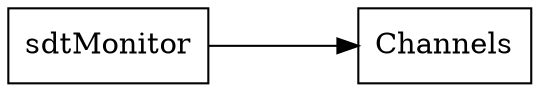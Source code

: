 digraph sdtMonitor {
    node [URL="controlFlow/\N.html" shape=box]
    graph [layout="circo"]
    sdtMonitor [URL="\N.html" root=true]

    sdtMonitor -> Channels
}
